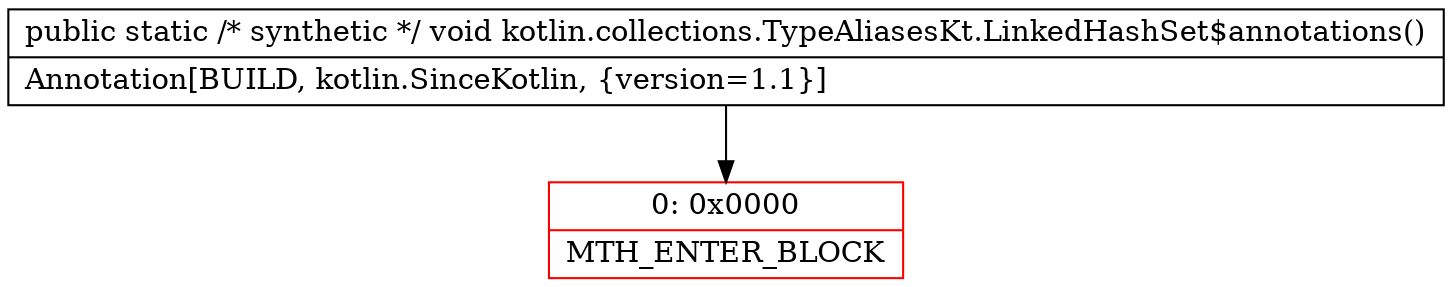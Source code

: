 digraph "CFG forkotlin.collections.TypeAliasesKt.LinkedHashSet$annotations()V" {
subgraph cluster_Region_2141790204 {
label = "R(0)";
node [shape=record,color=blue];
}
Node_0 [shape=record,color=red,label="{0\:\ 0x0000|MTH_ENTER_BLOCK\l}"];
MethodNode[shape=record,label="{public static \/* synthetic *\/ void kotlin.collections.TypeAliasesKt.LinkedHashSet$annotations()  | Annotation[BUILD, kotlin.SinceKotlin, \{version=1.1\}]\l}"];
MethodNode -> Node_0;
}

